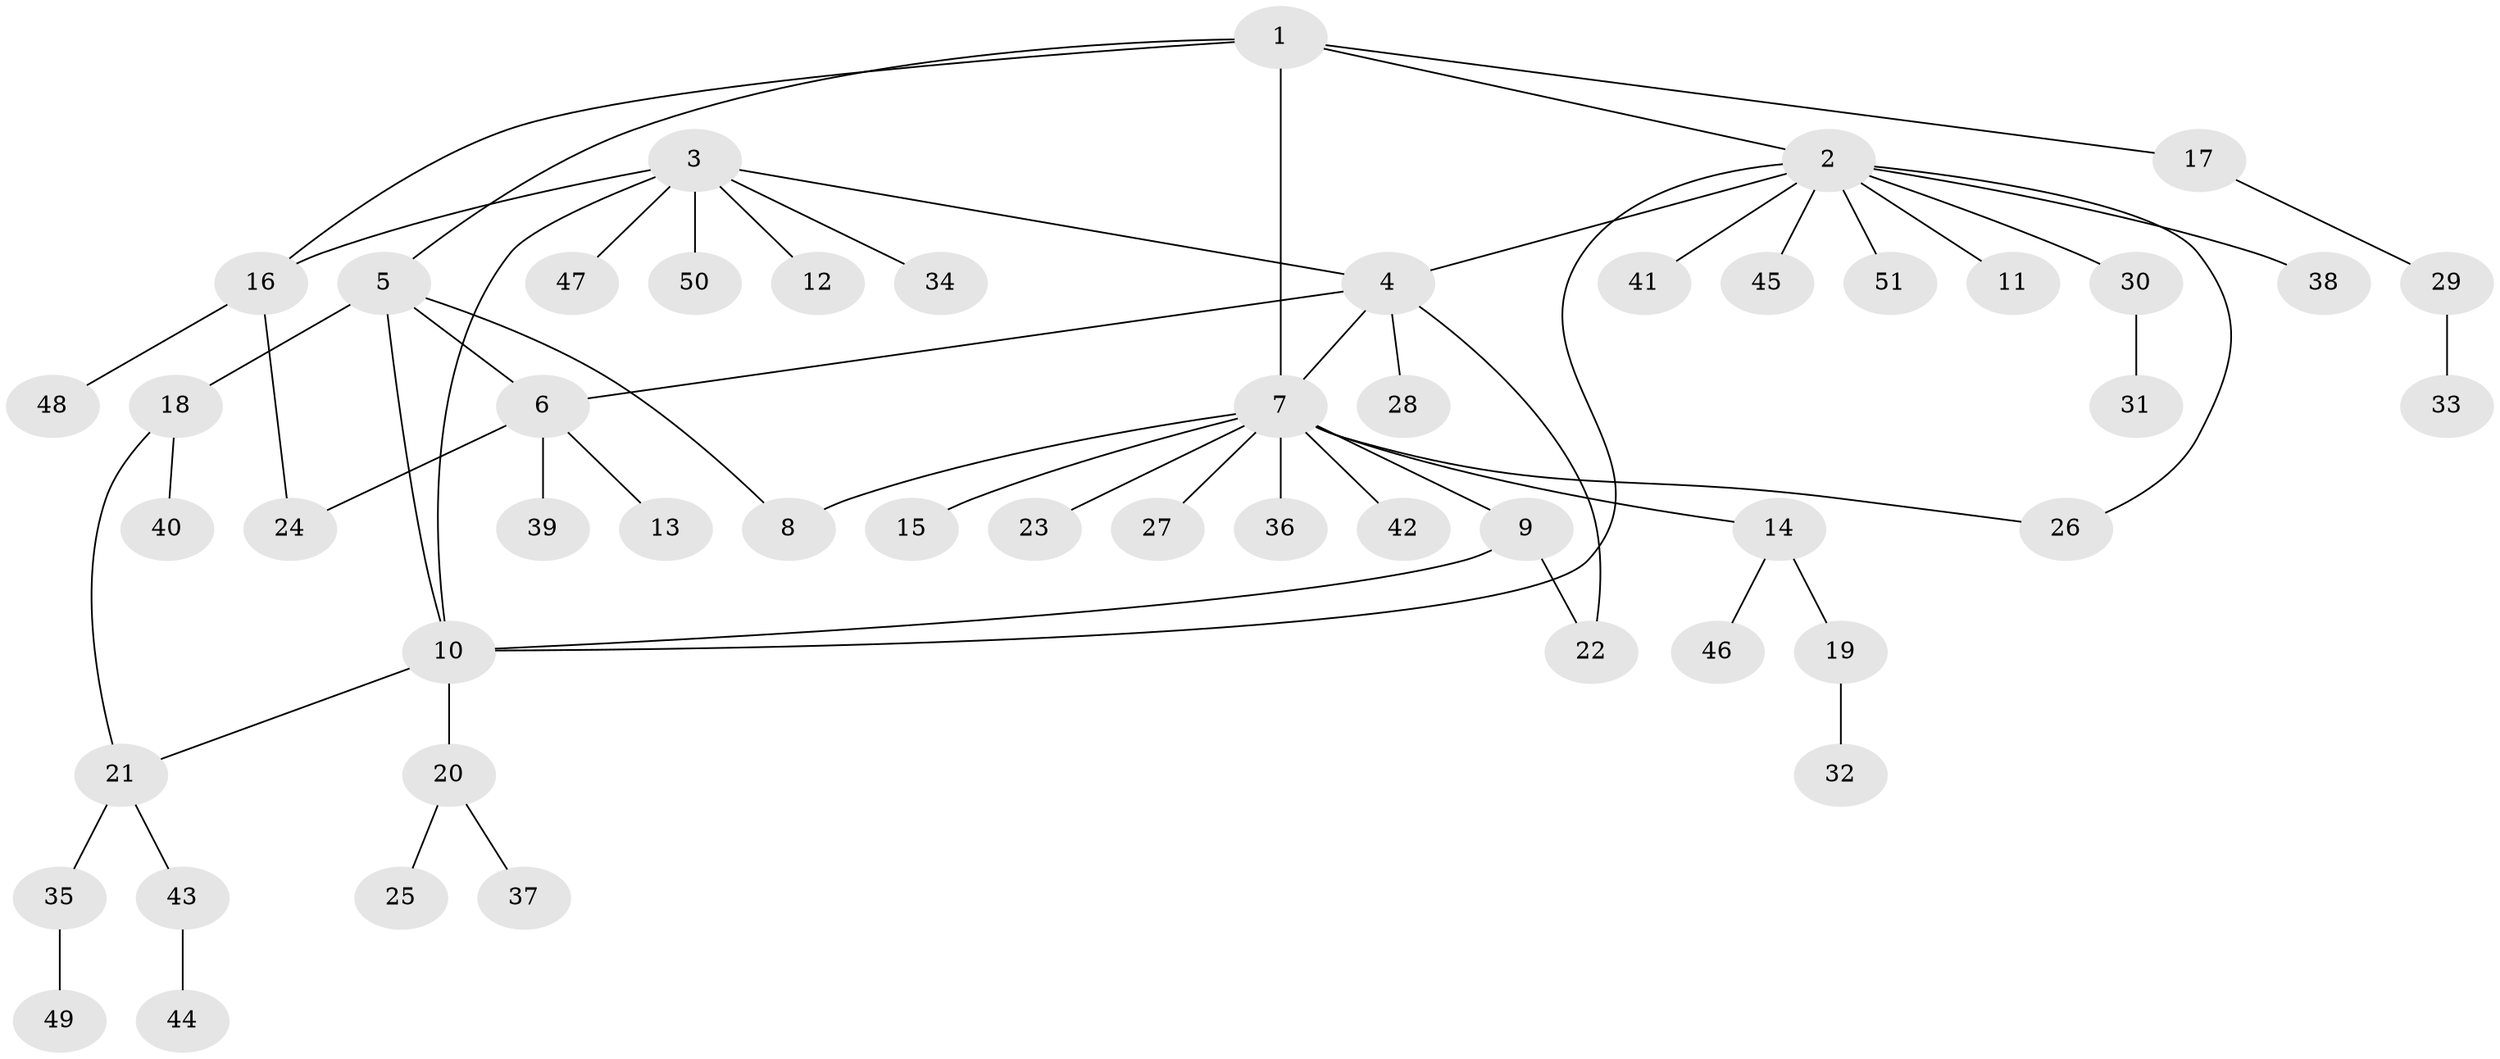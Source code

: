 // Generated by graph-tools (version 1.1) at 2025/16/03/09/25 04:16:04]
// undirected, 51 vertices, 61 edges
graph export_dot {
graph [start="1"]
  node [color=gray90,style=filled];
  1;
  2;
  3;
  4;
  5;
  6;
  7;
  8;
  9;
  10;
  11;
  12;
  13;
  14;
  15;
  16;
  17;
  18;
  19;
  20;
  21;
  22;
  23;
  24;
  25;
  26;
  27;
  28;
  29;
  30;
  31;
  32;
  33;
  34;
  35;
  36;
  37;
  38;
  39;
  40;
  41;
  42;
  43;
  44;
  45;
  46;
  47;
  48;
  49;
  50;
  51;
  1 -- 2;
  1 -- 5;
  1 -- 7;
  1 -- 16;
  1 -- 17;
  2 -- 4;
  2 -- 10;
  2 -- 11;
  2 -- 26;
  2 -- 30;
  2 -- 38;
  2 -- 41;
  2 -- 45;
  2 -- 51;
  3 -- 4;
  3 -- 10;
  3 -- 12;
  3 -- 16;
  3 -- 34;
  3 -- 47;
  3 -- 50;
  4 -- 6;
  4 -- 7;
  4 -- 22;
  4 -- 28;
  5 -- 6;
  5 -- 8;
  5 -- 10;
  5 -- 18;
  6 -- 13;
  6 -- 24;
  6 -- 39;
  7 -- 8;
  7 -- 9;
  7 -- 14;
  7 -- 15;
  7 -- 23;
  7 -- 26;
  7 -- 27;
  7 -- 36;
  7 -- 42;
  9 -- 10;
  9 -- 22;
  10 -- 20;
  10 -- 21;
  14 -- 19;
  14 -- 46;
  16 -- 24;
  16 -- 48;
  17 -- 29;
  18 -- 21;
  18 -- 40;
  19 -- 32;
  20 -- 25;
  20 -- 37;
  21 -- 35;
  21 -- 43;
  29 -- 33;
  30 -- 31;
  35 -- 49;
  43 -- 44;
}
